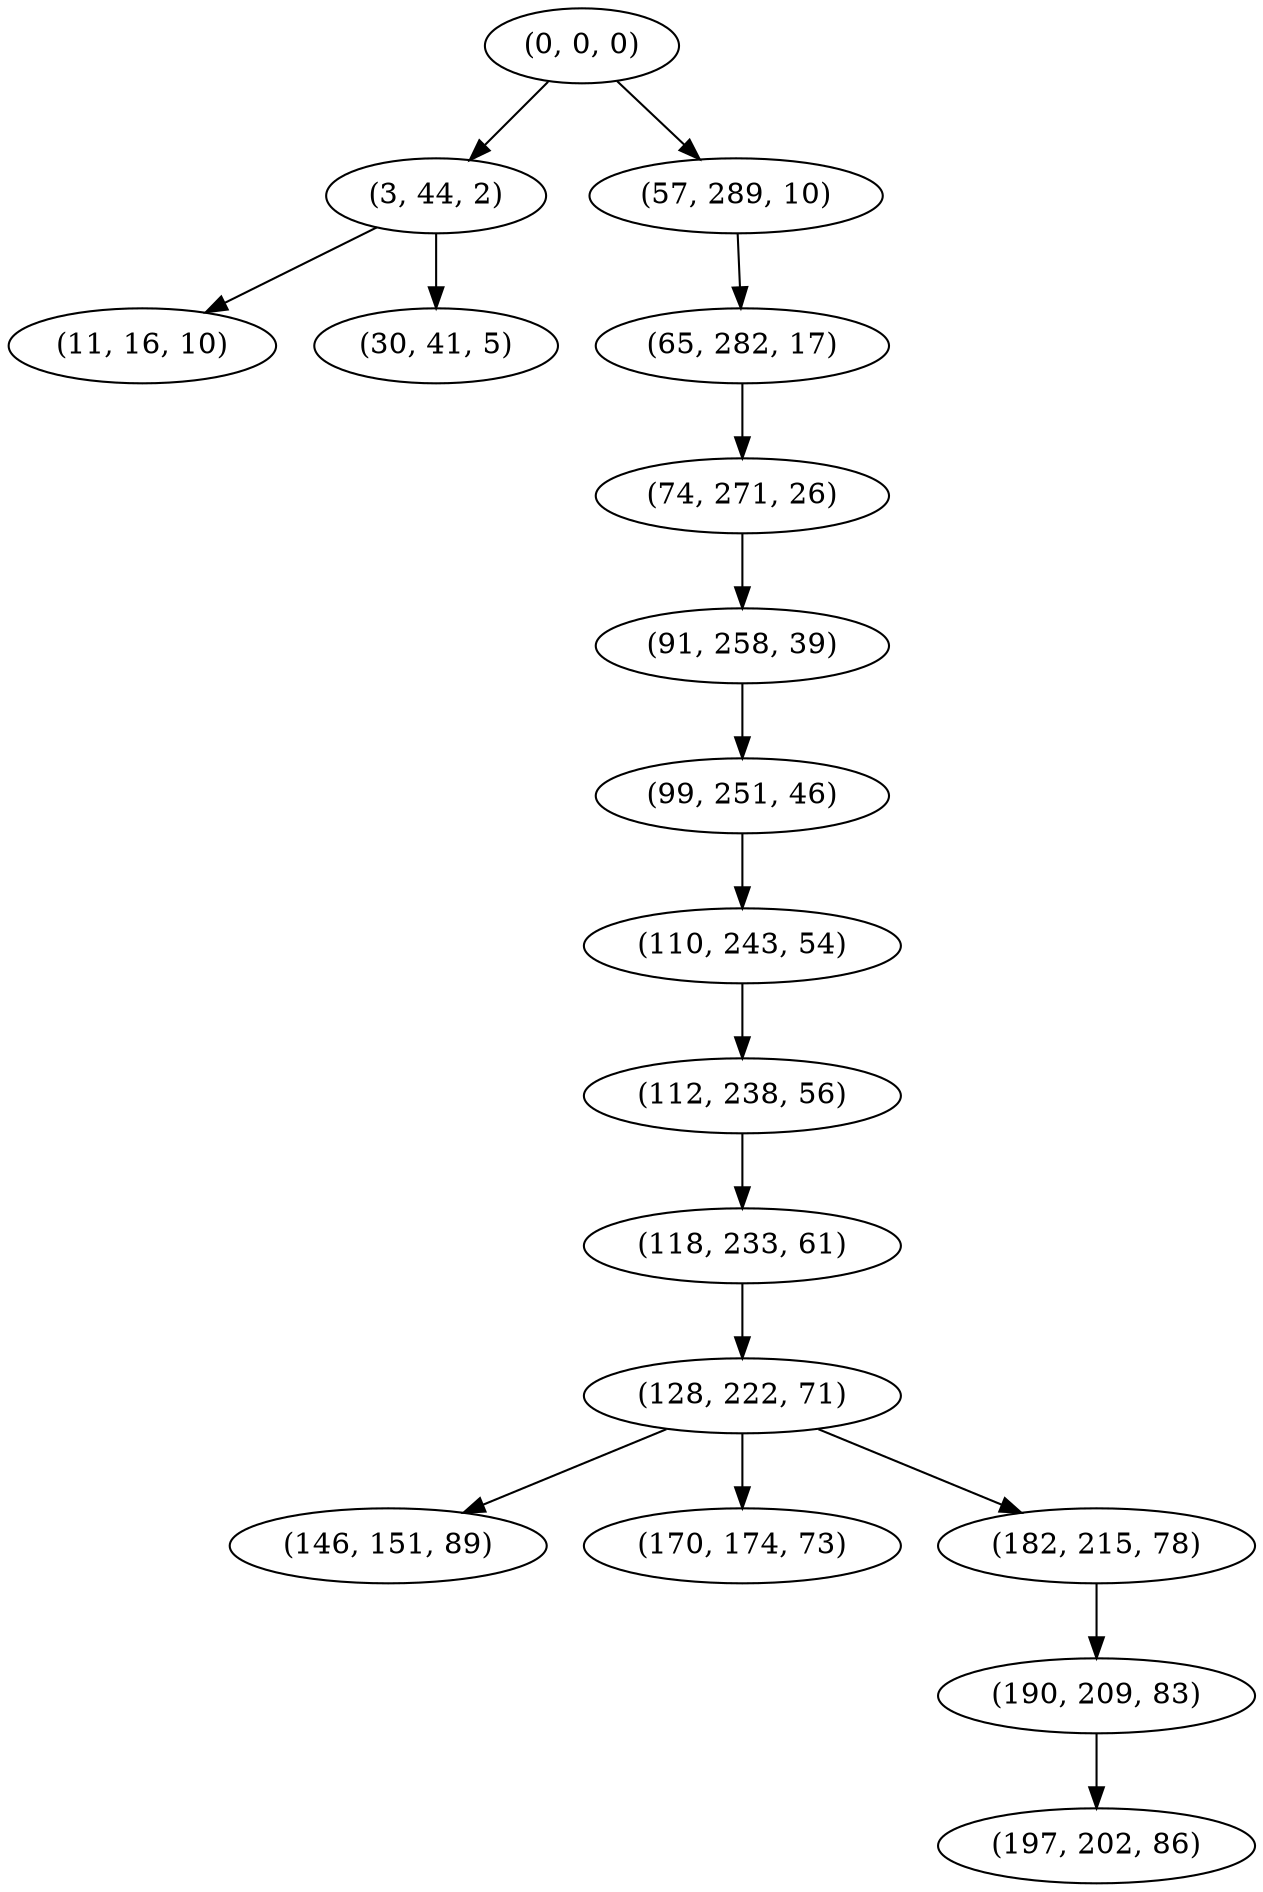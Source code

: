 digraph tree {
    "(0, 0, 0)";
    "(3, 44, 2)";
    "(11, 16, 10)";
    "(30, 41, 5)";
    "(57, 289, 10)";
    "(65, 282, 17)";
    "(74, 271, 26)";
    "(91, 258, 39)";
    "(99, 251, 46)";
    "(110, 243, 54)";
    "(112, 238, 56)";
    "(118, 233, 61)";
    "(128, 222, 71)";
    "(146, 151, 89)";
    "(170, 174, 73)";
    "(182, 215, 78)";
    "(190, 209, 83)";
    "(197, 202, 86)";
    "(0, 0, 0)" -> "(3, 44, 2)";
    "(0, 0, 0)" -> "(57, 289, 10)";
    "(3, 44, 2)" -> "(11, 16, 10)";
    "(3, 44, 2)" -> "(30, 41, 5)";
    "(57, 289, 10)" -> "(65, 282, 17)";
    "(65, 282, 17)" -> "(74, 271, 26)";
    "(74, 271, 26)" -> "(91, 258, 39)";
    "(91, 258, 39)" -> "(99, 251, 46)";
    "(99, 251, 46)" -> "(110, 243, 54)";
    "(110, 243, 54)" -> "(112, 238, 56)";
    "(112, 238, 56)" -> "(118, 233, 61)";
    "(118, 233, 61)" -> "(128, 222, 71)";
    "(128, 222, 71)" -> "(146, 151, 89)";
    "(128, 222, 71)" -> "(170, 174, 73)";
    "(128, 222, 71)" -> "(182, 215, 78)";
    "(182, 215, 78)" -> "(190, 209, 83)";
    "(190, 209, 83)" -> "(197, 202, 86)";
}
